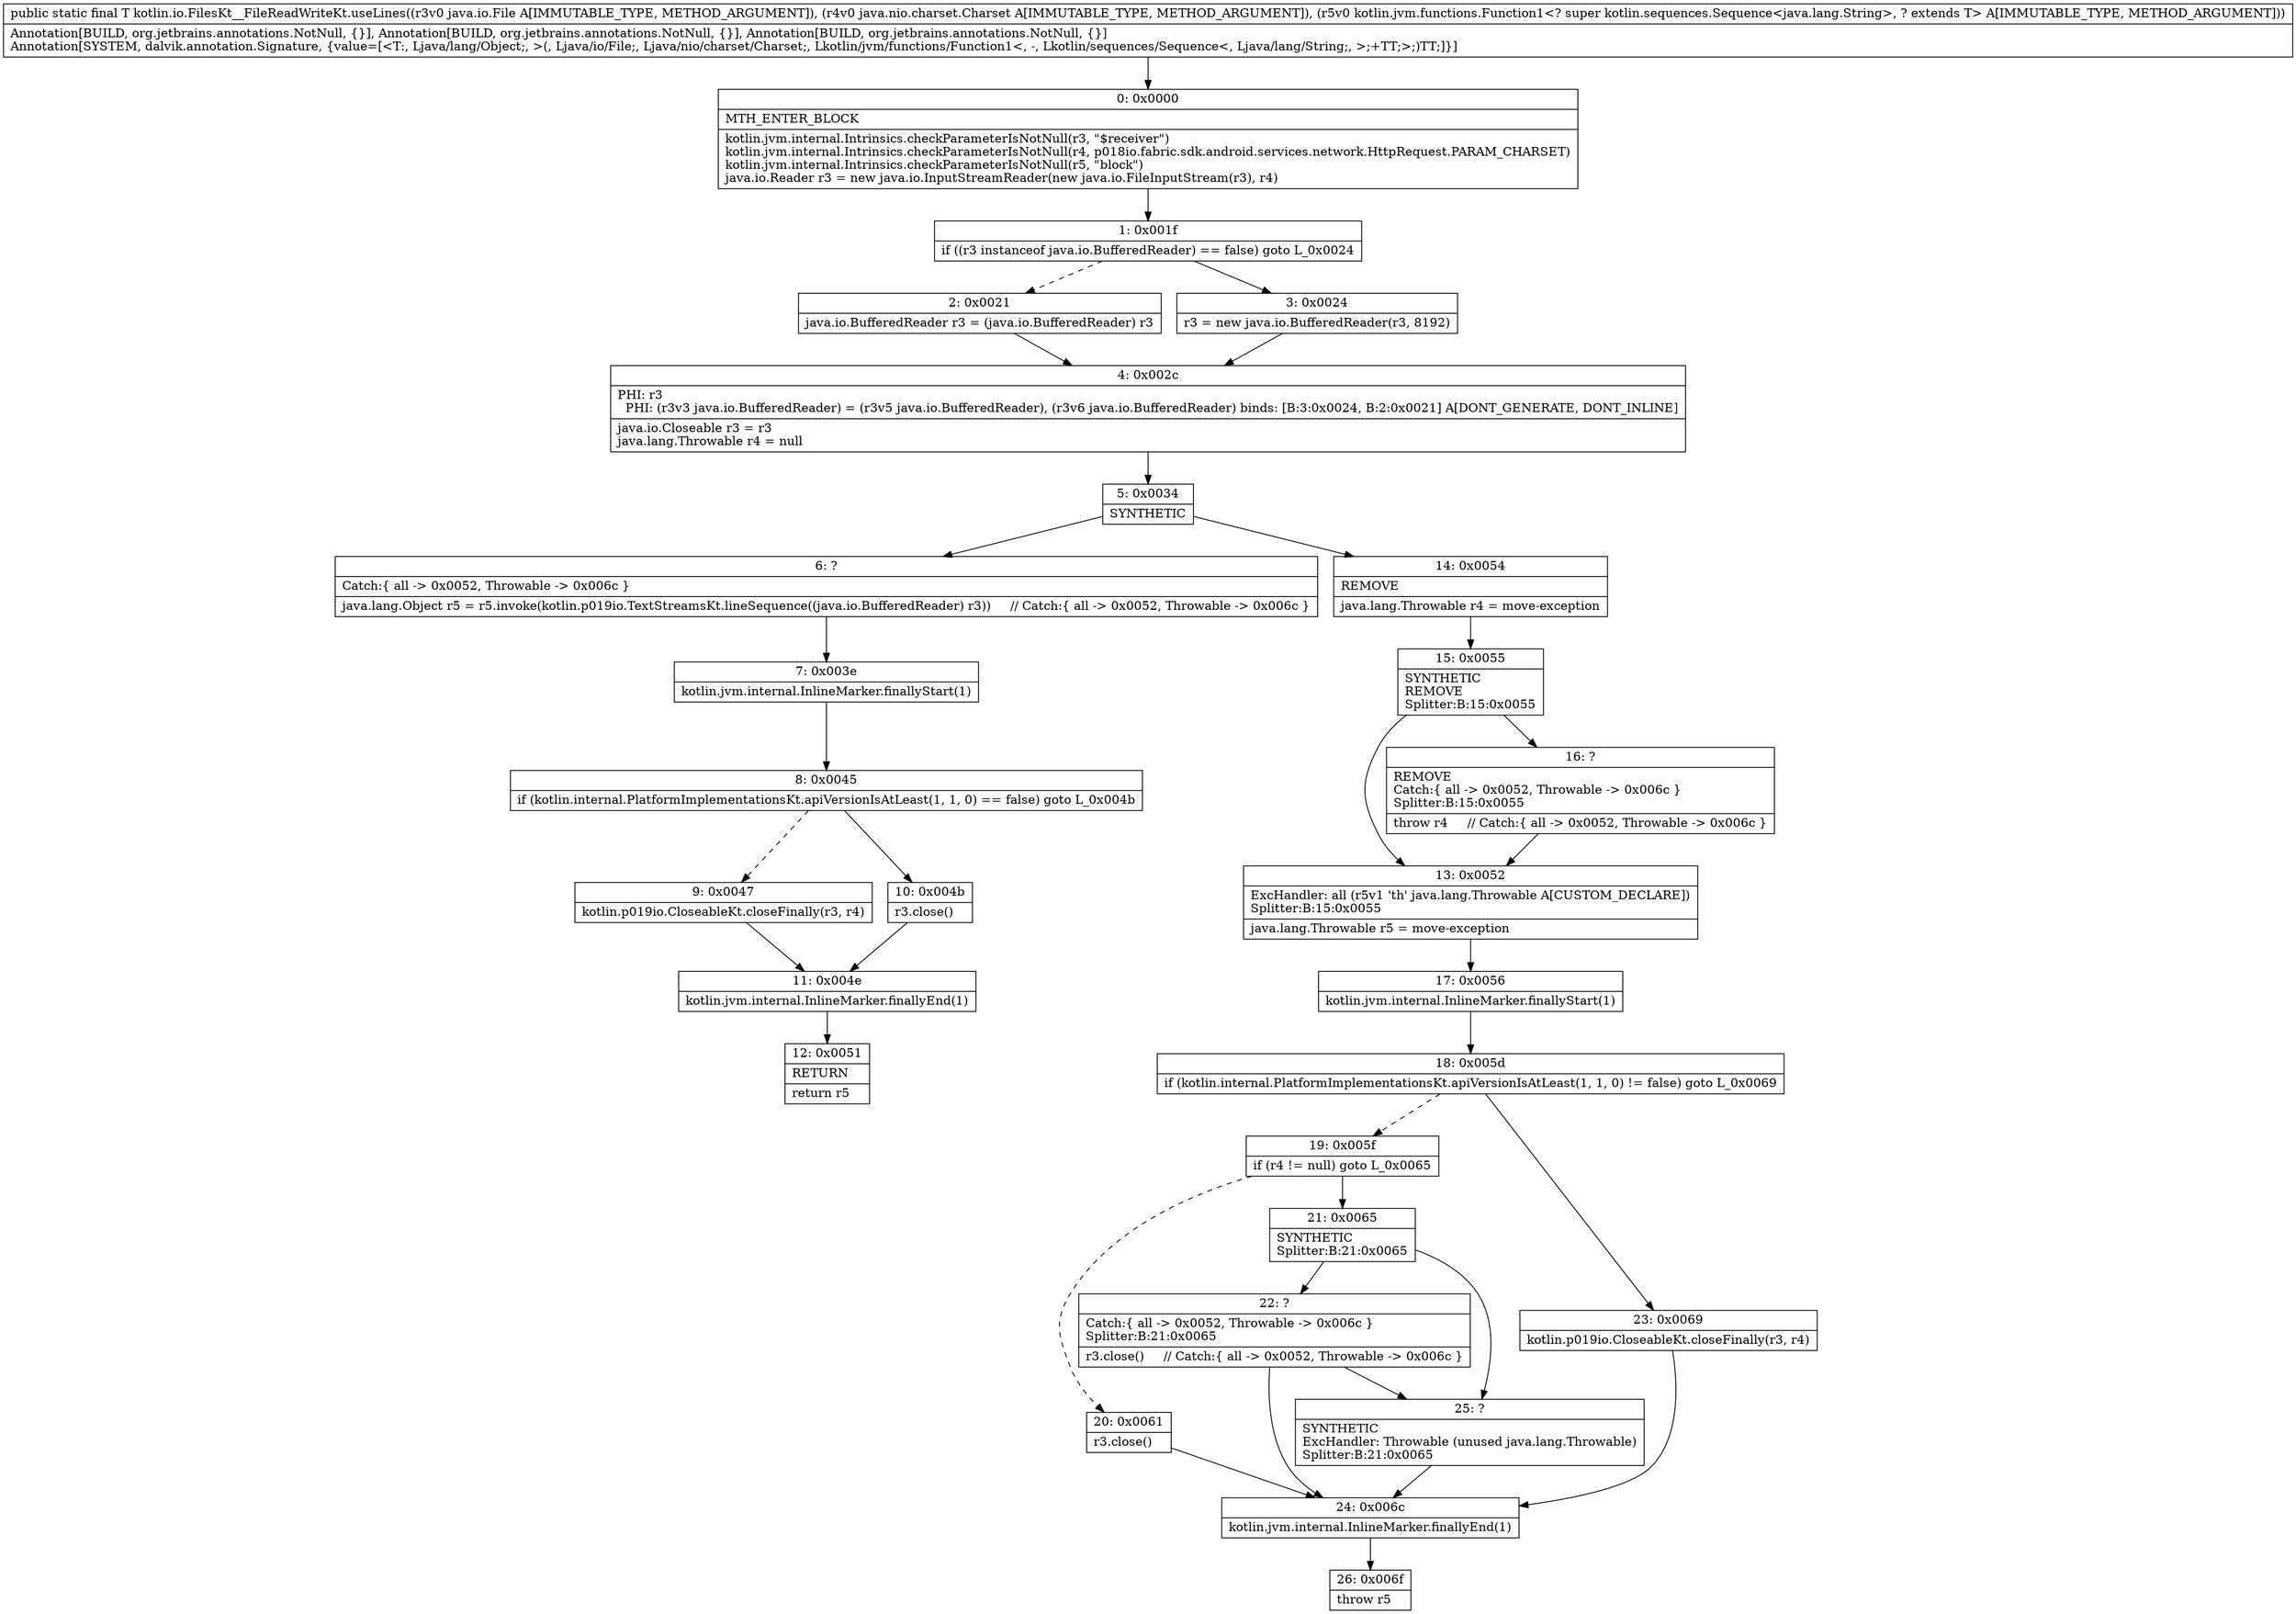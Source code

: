 digraph "CFG forkotlin.io.FilesKt__FileReadWriteKt.useLines(Ljava\/io\/File;Ljava\/nio\/charset\/Charset;Lkotlin\/jvm\/functions\/Function1;)Ljava\/lang\/Object;" {
Node_0 [shape=record,label="{0\:\ 0x0000|MTH_ENTER_BLOCK\l|kotlin.jvm.internal.Intrinsics.checkParameterIsNotNull(r3, \"$receiver\")\lkotlin.jvm.internal.Intrinsics.checkParameterIsNotNull(r4, p018io.fabric.sdk.android.services.network.HttpRequest.PARAM_CHARSET)\lkotlin.jvm.internal.Intrinsics.checkParameterIsNotNull(r5, \"block\")\ljava.io.Reader r3 = new java.io.InputStreamReader(new java.io.FileInputStream(r3), r4)\l}"];
Node_1 [shape=record,label="{1\:\ 0x001f|if ((r3 instanceof java.io.BufferedReader) == false) goto L_0x0024\l}"];
Node_2 [shape=record,label="{2\:\ 0x0021|java.io.BufferedReader r3 = (java.io.BufferedReader) r3\l}"];
Node_3 [shape=record,label="{3\:\ 0x0024|r3 = new java.io.BufferedReader(r3, 8192)\l}"];
Node_4 [shape=record,label="{4\:\ 0x002c|PHI: r3 \l  PHI: (r3v3 java.io.BufferedReader) = (r3v5 java.io.BufferedReader), (r3v6 java.io.BufferedReader) binds: [B:3:0x0024, B:2:0x0021] A[DONT_GENERATE, DONT_INLINE]\l|java.io.Closeable r3 = r3\ljava.lang.Throwable r4 = null\l}"];
Node_5 [shape=record,label="{5\:\ 0x0034|SYNTHETIC\l}"];
Node_6 [shape=record,label="{6\:\ ?|Catch:\{ all \-\> 0x0052, Throwable \-\> 0x006c \}\l|java.lang.Object r5 = r5.invoke(kotlin.p019io.TextStreamsKt.lineSequence((java.io.BufferedReader) r3))     \/\/ Catch:\{ all \-\> 0x0052, Throwable \-\> 0x006c \}\l}"];
Node_7 [shape=record,label="{7\:\ 0x003e|kotlin.jvm.internal.InlineMarker.finallyStart(1)\l}"];
Node_8 [shape=record,label="{8\:\ 0x0045|if (kotlin.internal.PlatformImplementationsKt.apiVersionIsAtLeast(1, 1, 0) == false) goto L_0x004b\l}"];
Node_9 [shape=record,label="{9\:\ 0x0047|kotlin.p019io.CloseableKt.closeFinally(r3, r4)\l}"];
Node_10 [shape=record,label="{10\:\ 0x004b|r3.close()\l}"];
Node_11 [shape=record,label="{11\:\ 0x004e|kotlin.jvm.internal.InlineMarker.finallyEnd(1)\l}"];
Node_12 [shape=record,label="{12\:\ 0x0051|RETURN\l|return r5\l}"];
Node_13 [shape=record,label="{13\:\ 0x0052|ExcHandler: all (r5v1 'th' java.lang.Throwable A[CUSTOM_DECLARE])\lSplitter:B:15:0x0055\l|java.lang.Throwable r5 = move\-exception\l}"];
Node_14 [shape=record,label="{14\:\ 0x0054|REMOVE\l|java.lang.Throwable r4 = move\-exception\l}"];
Node_15 [shape=record,label="{15\:\ 0x0055|SYNTHETIC\lREMOVE\lSplitter:B:15:0x0055\l}"];
Node_16 [shape=record,label="{16\:\ ?|REMOVE\lCatch:\{ all \-\> 0x0052, Throwable \-\> 0x006c \}\lSplitter:B:15:0x0055\l|throw r4     \/\/ Catch:\{ all \-\> 0x0052, Throwable \-\> 0x006c \}\l}"];
Node_17 [shape=record,label="{17\:\ 0x0056|kotlin.jvm.internal.InlineMarker.finallyStart(1)\l}"];
Node_18 [shape=record,label="{18\:\ 0x005d|if (kotlin.internal.PlatformImplementationsKt.apiVersionIsAtLeast(1, 1, 0) != false) goto L_0x0069\l}"];
Node_19 [shape=record,label="{19\:\ 0x005f|if (r4 != null) goto L_0x0065\l}"];
Node_20 [shape=record,label="{20\:\ 0x0061|r3.close()\l}"];
Node_21 [shape=record,label="{21\:\ 0x0065|SYNTHETIC\lSplitter:B:21:0x0065\l}"];
Node_22 [shape=record,label="{22\:\ ?|Catch:\{ all \-\> 0x0052, Throwable \-\> 0x006c \}\lSplitter:B:21:0x0065\l|r3.close()     \/\/ Catch:\{ all \-\> 0x0052, Throwable \-\> 0x006c \}\l}"];
Node_23 [shape=record,label="{23\:\ 0x0069|kotlin.p019io.CloseableKt.closeFinally(r3, r4)\l}"];
Node_24 [shape=record,label="{24\:\ 0x006c|kotlin.jvm.internal.InlineMarker.finallyEnd(1)\l}"];
Node_25 [shape=record,label="{25\:\ ?|SYNTHETIC\lExcHandler: Throwable (unused java.lang.Throwable)\lSplitter:B:21:0x0065\l}"];
Node_26 [shape=record,label="{26\:\ 0x006f|throw r5\l}"];
MethodNode[shape=record,label="{public static final T kotlin.io.FilesKt__FileReadWriteKt.useLines((r3v0 java.io.File A[IMMUTABLE_TYPE, METHOD_ARGUMENT]), (r4v0 java.nio.charset.Charset A[IMMUTABLE_TYPE, METHOD_ARGUMENT]), (r5v0 kotlin.jvm.functions.Function1\<? super kotlin.sequences.Sequence\<java.lang.String\>, ? extends T\> A[IMMUTABLE_TYPE, METHOD_ARGUMENT]))  | Annotation[BUILD, org.jetbrains.annotations.NotNull, \{\}], Annotation[BUILD, org.jetbrains.annotations.NotNull, \{\}], Annotation[BUILD, org.jetbrains.annotations.NotNull, \{\}]\lAnnotation[SYSTEM, dalvik.annotation.Signature, \{value=[\<T:, Ljava\/lang\/Object;, \>(, Ljava\/io\/File;, Ljava\/nio\/charset\/Charset;, Lkotlin\/jvm\/functions\/Function1\<, \-, Lkotlin\/sequences\/Sequence\<, Ljava\/lang\/String;, \>;+TT;\>;)TT;]\}]\l}"];
MethodNode -> Node_0;
Node_0 -> Node_1;
Node_1 -> Node_2[style=dashed];
Node_1 -> Node_3;
Node_2 -> Node_4;
Node_3 -> Node_4;
Node_4 -> Node_5;
Node_5 -> Node_6;
Node_5 -> Node_14;
Node_6 -> Node_7;
Node_7 -> Node_8;
Node_8 -> Node_9[style=dashed];
Node_8 -> Node_10;
Node_9 -> Node_11;
Node_10 -> Node_11;
Node_11 -> Node_12;
Node_13 -> Node_17;
Node_14 -> Node_15;
Node_15 -> Node_16;
Node_15 -> Node_13;
Node_16 -> Node_13;
Node_17 -> Node_18;
Node_18 -> Node_19[style=dashed];
Node_18 -> Node_23;
Node_19 -> Node_20[style=dashed];
Node_19 -> Node_21;
Node_20 -> Node_24;
Node_21 -> Node_22;
Node_21 -> Node_25;
Node_22 -> Node_25;
Node_22 -> Node_24;
Node_23 -> Node_24;
Node_24 -> Node_26;
Node_25 -> Node_24;
}

